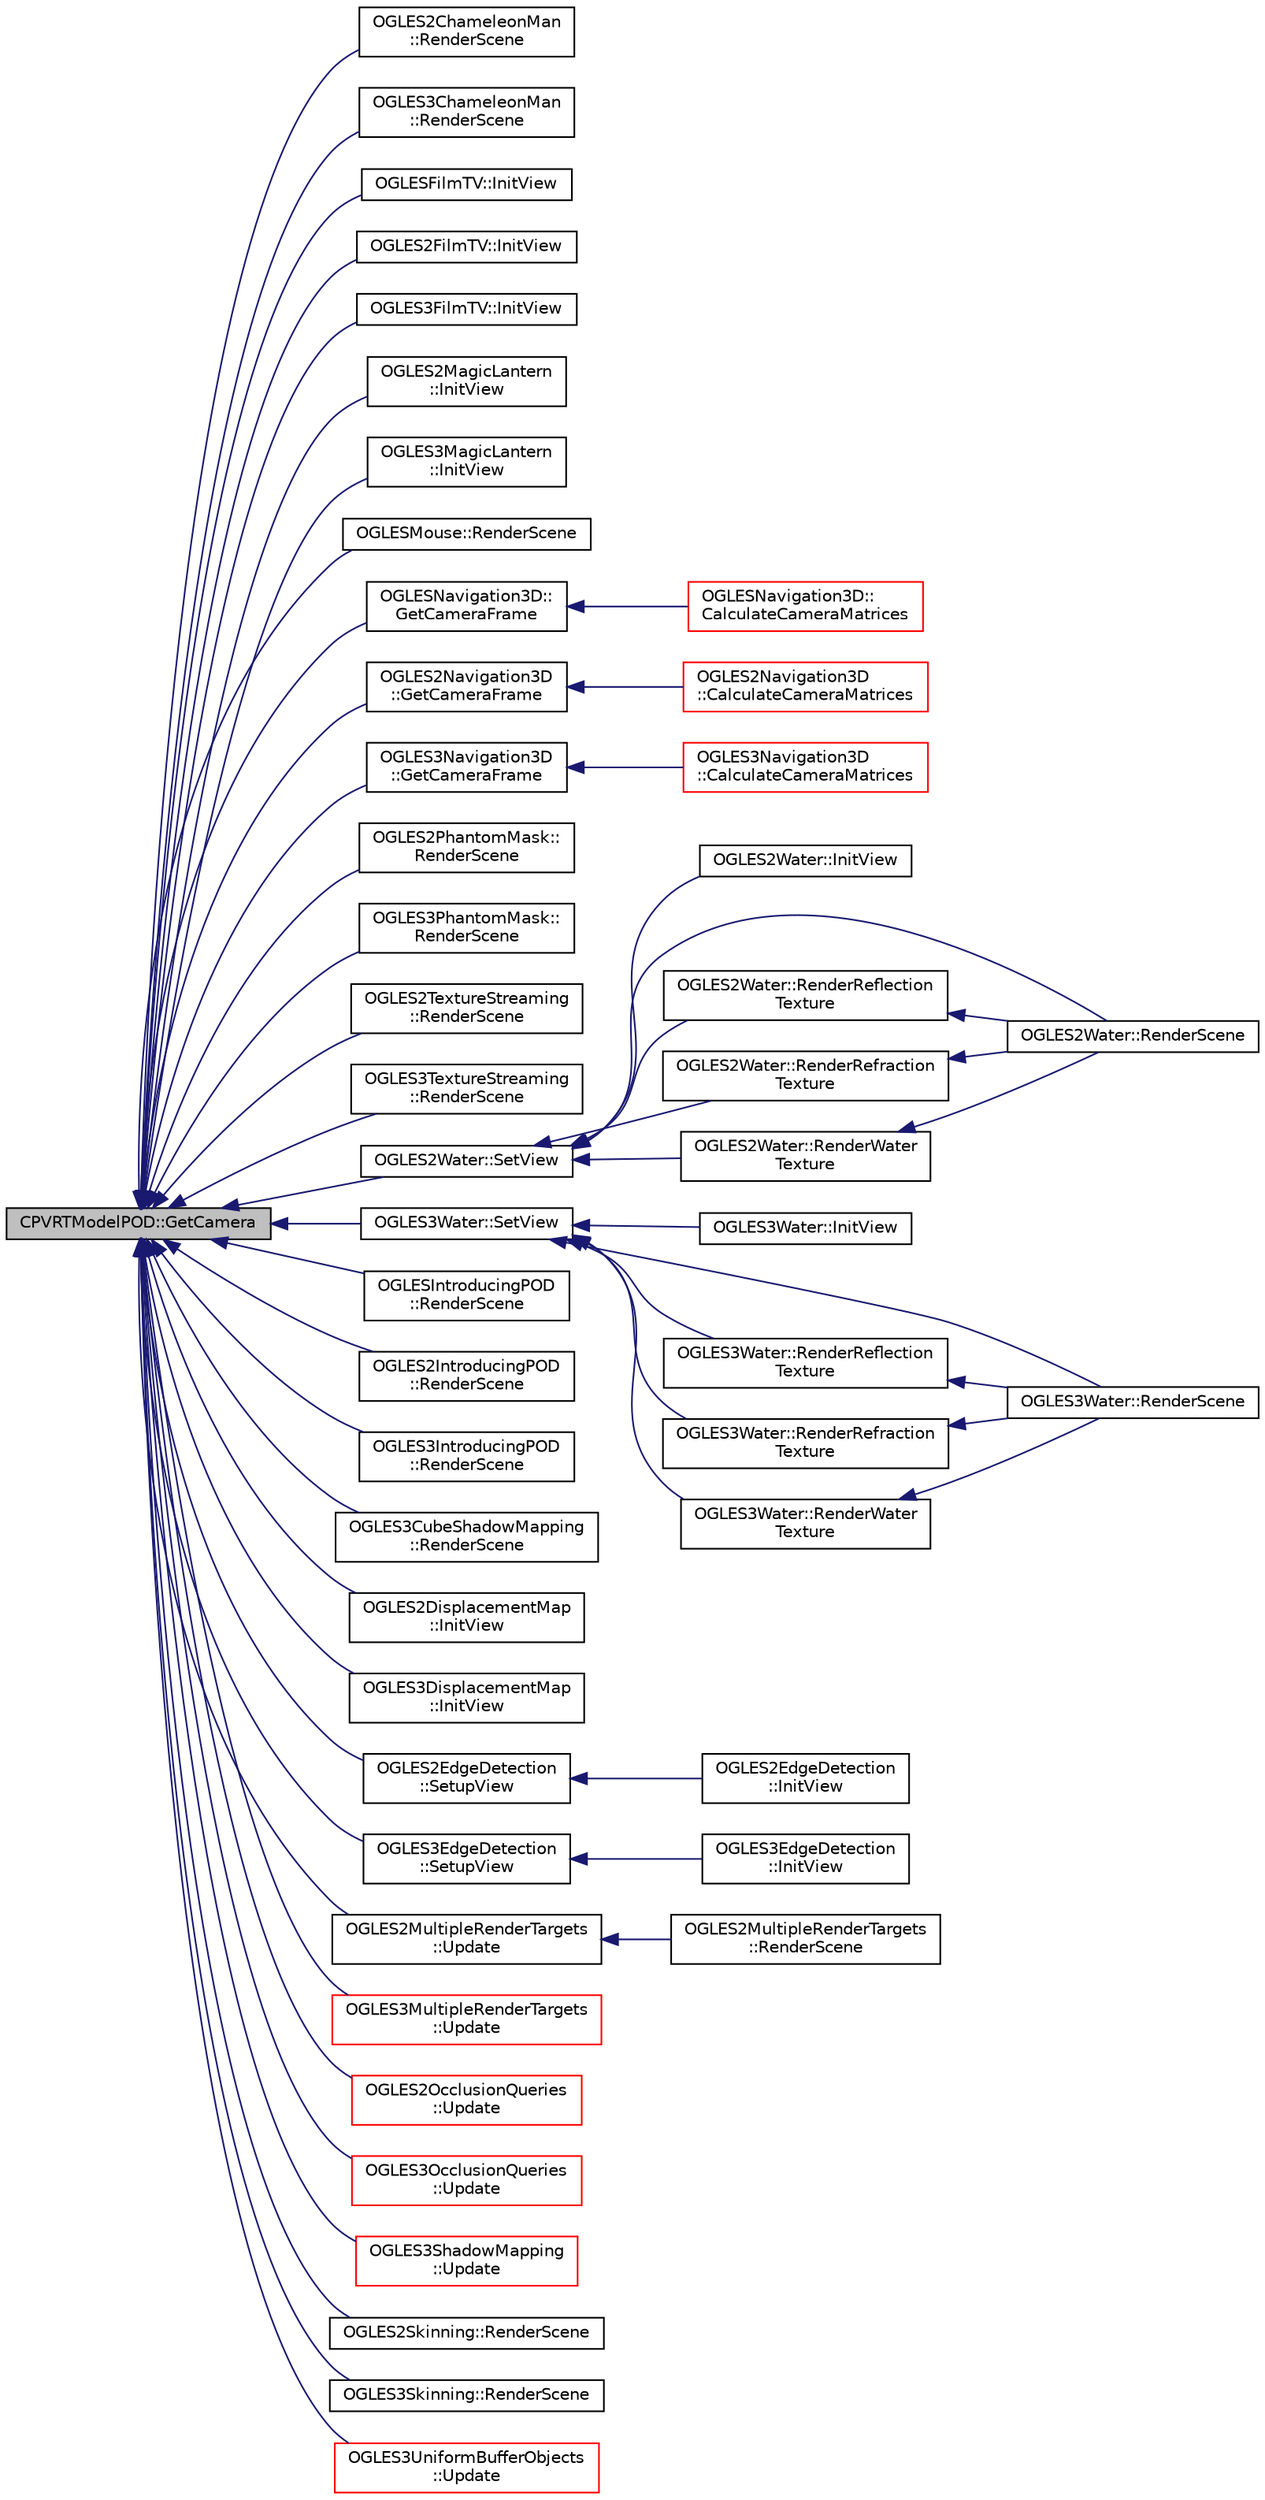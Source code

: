 digraph "CPVRTModelPOD::GetCamera"
{
  edge [fontname="Helvetica",fontsize="10",labelfontname="Helvetica",labelfontsize="10"];
  node [fontname="Helvetica",fontsize="10",shape=record];
  rankdir="LR";
  Node1 [label="CPVRTModelPOD::GetCamera",height=0.2,width=0.4,color="black", fillcolor="grey75", style="filled", fontcolor="black"];
  Node1 -> Node2 [dir="back",color="midnightblue",fontsize="10",style="solid"];
  Node2 [label="OGLES2ChameleonMan\l::RenderScene",height=0.2,width=0.4,color="black", fillcolor="white", style="filled",URL="$class_o_g_l_e_s2_chameleon_man.html#a4e2c16c18f3f2292ac404284ba3defb8"];
  Node1 -> Node3 [dir="back",color="midnightblue",fontsize="10",style="solid"];
  Node3 [label="OGLES3ChameleonMan\l::RenderScene",height=0.2,width=0.4,color="black", fillcolor="white", style="filled",URL="$class_o_g_l_e_s3_chameleon_man.html#a1dd55c368e019d3d6c95eb30070182d6"];
  Node1 -> Node4 [dir="back",color="midnightblue",fontsize="10",style="solid"];
  Node4 [label="OGLESFilmTV::InitView",height=0.2,width=0.4,color="black", fillcolor="white", style="filled",URL="$class_o_g_l_e_s_film_t_v.html#a1ea5268db0b745d827dde1ecc543a08b"];
  Node1 -> Node5 [dir="back",color="midnightblue",fontsize="10",style="solid"];
  Node5 [label="OGLES2FilmTV::InitView",height=0.2,width=0.4,color="black", fillcolor="white", style="filled",URL="$class_o_g_l_e_s2_film_t_v.html#a6641a9c6654e329a4bb71e235b614b00"];
  Node1 -> Node6 [dir="back",color="midnightblue",fontsize="10",style="solid"];
  Node6 [label="OGLES3FilmTV::InitView",height=0.2,width=0.4,color="black", fillcolor="white", style="filled",URL="$class_o_g_l_e_s3_film_t_v.html#aa18bf366e621fd15d5e970f833baabae"];
  Node1 -> Node7 [dir="back",color="midnightblue",fontsize="10",style="solid"];
  Node7 [label="OGLES2MagicLantern\l::InitView",height=0.2,width=0.4,color="black", fillcolor="white", style="filled",URL="$class_o_g_l_e_s2_magic_lantern.html#ad816c13d43fda876acf6ffda709b4b33"];
  Node1 -> Node8 [dir="back",color="midnightblue",fontsize="10",style="solid"];
  Node8 [label="OGLES3MagicLantern\l::InitView",height=0.2,width=0.4,color="black", fillcolor="white", style="filled",URL="$class_o_g_l_e_s3_magic_lantern.html#a09dcab3677a281ee9fee65979df5a672"];
  Node1 -> Node9 [dir="back",color="midnightblue",fontsize="10",style="solid"];
  Node9 [label="OGLESMouse::RenderScene",height=0.2,width=0.4,color="black", fillcolor="white", style="filled",URL="$class_o_g_l_e_s_mouse.html#a5b0de73d18f07db23e661851f150678e"];
  Node1 -> Node10 [dir="back",color="midnightblue",fontsize="10",style="solid"];
  Node10 [label="OGLESNavigation3D::\lGetCameraFrame",height=0.2,width=0.4,color="black", fillcolor="white", style="filled",URL="$class_o_g_l_e_s_navigation3_d.html#aa381b95cd32b33a774e0829c1e66fdc4"];
  Node10 -> Node11 [dir="back",color="midnightblue",fontsize="10",style="solid"];
  Node11 [label="OGLESNavigation3D::\lCalculateCameraMatrices",height=0.2,width=0.4,color="red", fillcolor="white", style="filled",URL="$class_o_g_l_e_s_navigation3_d.html#a2ca2fcdfe9bf3b5e6478610c2ff88773"];
  Node1 -> Node12 [dir="back",color="midnightblue",fontsize="10",style="solid"];
  Node12 [label="OGLES2Navigation3D\l::GetCameraFrame",height=0.2,width=0.4,color="black", fillcolor="white", style="filled",URL="$class_o_g_l_e_s2_navigation3_d.html#aa70cd0b48250be3581eb8fee4b5fe43d"];
  Node12 -> Node13 [dir="back",color="midnightblue",fontsize="10",style="solid"];
  Node13 [label="OGLES2Navigation3D\l::CalculateCameraMatrices",height=0.2,width=0.4,color="red", fillcolor="white", style="filled",URL="$class_o_g_l_e_s2_navigation3_d.html#af4778c03d6a29279d2a279a095d21514"];
  Node1 -> Node14 [dir="back",color="midnightblue",fontsize="10",style="solid"];
  Node14 [label="OGLES3Navigation3D\l::GetCameraFrame",height=0.2,width=0.4,color="black", fillcolor="white", style="filled",URL="$class_o_g_l_e_s3_navigation3_d.html#a03399eaea0725f9a6c81735610b789c7"];
  Node14 -> Node15 [dir="back",color="midnightblue",fontsize="10",style="solid"];
  Node15 [label="OGLES3Navigation3D\l::CalculateCameraMatrices",height=0.2,width=0.4,color="red", fillcolor="white", style="filled",URL="$class_o_g_l_e_s3_navigation3_d.html#aeb2ae2214c5eb66a4fa78d660489fd3f"];
  Node1 -> Node16 [dir="back",color="midnightblue",fontsize="10",style="solid"];
  Node16 [label="OGLES2PhantomMask::\lRenderScene",height=0.2,width=0.4,color="black", fillcolor="white", style="filled",URL="$class_o_g_l_e_s2_phantom_mask.html#a9e3f672b649742ff984a5d163fd451b7"];
  Node1 -> Node17 [dir="back",color="midnightblue",fontsize="10",style="solid"];
  Node17 [label="OGLES3PhantomMask::\lRenderScene",height=0.2,width=0.4,color="black", fillcolor="white", style="filled",URL="$class_o_g_l_e_s3_phantom_mask.html#a6502d50a11f80c12da1eb4f75f7af361"];
  Node1 -> Node18 [dir="back",color="midnightblue",fontsize="10",style="solid"];
  Node18 [label="OGLES2TextureStreaming\l::RenderScene",height=0.2,width=0.4,color="black", fillcolor="white", style="filled",URL="$class_o_g_l_e_s2_texture_streaming.html#a81a864d5dba20e3eb1093f596fcc2add"];
  Node1 -> Node19 [dir="back",color="midnightblue",fontsize="10",style="solid"];
  Node19 [label="OGLES3TextureStreaming\l::RenderScene",height=0.2,width=0.4,color="black", fillcolor="white", style="filled",URL="$class_o_g_l_e_s3_texture_streaming.html#a8ceea3c9b7b714c3bc7fb30b267c3aed"];
  Node1 -> Node20 [dir="back",color="midnightblue",fontsize="10",style="solid"];
  Node20 [label="OGLES2Water::SetView",height=0.2,width=0.4,color="black", fillcolor="white", style="filled",URL="$class_o_g_l_e_s2_water.html#a572a0d669a41b60e5e9a9c2c7107b905"];
  Node20 -> Node21 [dir="back",color="midnightblue",fontsize="10",style="solid"];
  Node21 [label="OGLES2Water::InitView",height=0.2,width=0.4,color="black", fillcolor="white", style="filled",URL="$class_o_g_l_e_s2_water.html#a2da566592e1831ed3d9b4b2d0b400105"];
  Node20 -> Node22 [dir="back",color="midnightblue",fontsize="10",style="solid"];
  Node22 [label="OGLES2Water::RenderScene",height=0.2,width=0.4,color="black", fillcolor="white", style="filled",URL="$class_o_g_l_e_s2_water.html#a43aedbce04a12af28c9dce20c4acfe40"];
  Node20 -> Node23 [dir="back",color="midnightblue",fontsize="10",style="solid"];
  Node23 [label="OGLES2Water::RenderReflection\lTexture",height=0.2,width=0.4,color="black", fillcolor="white", style="filled",URL="$class_o_g_l_e_s2_water.html#ac2987db0778ff9b541c419398da933c0"];
  Node23 -> Node22 [dir="back",color="midnightblue",fontsize="10",style="solid"];
  Node20 -> Node24 [dir="back",color="midnightblue",fontsize="10",style="solid"];
  Node24 [label="OGLES2Water::RenderRefraction\lTexture",height=0.2,width=0.4,color="black", fillcolor="white", style="filled",URL="$class_o_g_l_e_s2_water.html#abb62ed9339c576db98486bf882f65f56"];
  Node24 -> Node22 [dir="back",color="midnightblue",fontsize="10",style="solid"];
  Node20 -> Node25 [dir="back",color="midnightblue",fontsize="10",style="solid"];
  Node25 [label="OGLES2Water::RenderWater\lTexture",height=0.2,width=0.4,color="black", fillcolor="white", style="filled",URL="$class_o_g_l_e_s2_water.html#aac2a076786e867e30278e5854afeaa23"];
  Node25 -> Node22 [dir="back",color="midnightblue",fontsize="10",style="solid"];
  Node1 -> Node26 [dir="back",color="midnightblue",fontsize="10",style="solid"];
  Node26 [label="OGLES3Water::SetView",height=0.2,width=0.4,color="black", fillcolor="white", style="filled",URL="$class_o_g_l_e_s3_water.html#a3ef2b92aa2c942fca58dd5195ba2a48c"];
  Node26 -> Node27 [dir="back",color="midnightblue",fontsize="10",style="solid"];
  Node27 [label="OGLES3Water::InitView",height=0.2,width=0.4,color="black", fillcolor="white", style="filled",URL="$class_o_g_l_e_s3_water.html#a25e025258e7aa9898269ba644ded3dd5"];
  Node26 -> Node28 [dir="back",color="midnightblue",fontsize="10",style="solid"];
  Node28 [label="OGLES3Water::RenderScene",height=0.2,width=0.4,color="black", fillcolor="white", style="filled",URL="$class_o_g_l_e_s3_water.html#aeab9e7a6214b0b72691879ad5d5584ad"];
  Node26 -> Node29 [dir="back",color="midnightblue",fontsize="10",style="solid"];
  Node29 [label="OGLES3Water::RenderReflection\lTexture",height=0.2,width=0.4,color="black", fillcolor="white", style="filled",URL="$class_o_g_l_e_s3_water.html#ac7bbade3e3a4e1a4faf5881e587a4a03"];
  Node29 -> Node28 [dir="back",color="midnightblue",fontsize="10",style="solid"];
  Node26 -> Node30 [dir="back",color="midnightblue",fontsize="10",style="solid"];
  Node30 [label="OGLES3Water::RenderRefraction\lTexture",height=0.2,width=0.4,color="black", fillcolor="white", style="filled",URL="$class_o_g_l_e_s3_water.html#a82d3d0aaaa0ab9cb96ccbecbb9c3d5d7"];
  Node30 -> Node28 [dir="back",color="midnightblue",fontsize="10",style="solid"];
  Node26 -> Node31 [dir="back",color="midnightblue",fontsize="10",style="solid"];
  Node31 [label="OGLES3Water::RenderWater\lTexture",height=0.2,width=0.4,color="black", fillcolor="white", style="filled",URL="$class_o_g_l_e_s3_water.html#a4c980acbf527a3d7b67a69147098fcf0"];
  Node31 -> Node28 [dir="back",color="midnightblue",fontsize="10",style="solid"];
  Node1 -> Node32 [dir="back",color="midnightblue",fontsize="10",style="solid"];
  Node32 [label="OGLESIntroducingPOD\l::RenderScene",height=0.2,width=0.4,color="black", fillcolor="white", style="filled",URL="$class_o_g_l_e_s_introducing_p_o_d.html#a7eb8b367f70796cc16ca7579dc162c51"];
  Node1 -> Node33 [dir="back",color="midnightblue",fontsize="10",style="solid"];
  Node33 [label="OGLES2IntroducingPOD\l::RenderScene",height=0.2,width=0.4,color="black", fillcolor="white", style="filled",URL="$class_o_g_l_e_s2_introducing_p_o_d.html#aaba65154e5c3b890a80be26c0a3d3b42"];
  Node1 -> Node34 [dir="back",color="midnightblue",fontsize="10",style="solid"];
  Node34 [label="OGLES3IntroducingPOD\l::RenderScene",height=0.2,width=0.4,color="black", fillcolor="white", style="filled",URL="$class_o_g_l_e_s3_introducing_p_o_d.html#a7a23ded9eef171ef22f19791060fb87d"];
  Node1 -> Node35 [dir="back",color="midnightblue",fontsize="10",style="solid"];
  Node35 [label="OGLES3CubeShadowMapping\l::RenderScene",height=0.2,width=0.4,color="black", fillcolor="white", style="filled",URL="$class_o_g_l_e_s3_cube_shadow_mapping.html#a50a81ba795876d9992655ac6f02019d6"];
  Node1 -> Node36 [dir="back",color="midnightblue",fontsize="10",style="solid"];
  Node36 [label="OGLES2DisplacementMap\l::InitView",height=0.2,width=0.4,color="black", fillcolor="white", style="filled",URL="$class_o_g_l_e_s2_displacement_map.html#a8234a56461c3ade780e4454b060d8cdc"];
  Node1 -> Node37 [dir="back",color="midnightblue",fontsize="10",style="solid"];
  Node37 [label="OGLES3DisplacementMap\l::InitView",height=0.2,width=0.4,color="black", fillcolor="white", style="filled",URL="$class_o_g_l_e_s3_displacement_map.html#a5493a4bba670b6d7cf926468b0a2a18f"];
  Node1 -> Node38 [dir="back",color="midnightblue",fontsize="10",style="solid"];
  Node38 [label="OGLES2EdgeDetection\l::SetupView",height=0.2,width=0.4,color="black", fillcolor="white", style="filled",URL="$class_o_g_l_e_s2_edge_detection.html#a98694ab38268b5d699f02e53cbec229f"];
  Node38 -> Node39 [dir="back",color="midnightblue",fontsize="10",style="solid"];
  Node39 [label="OGLES2EdgeDetection\l::InitView",height=0.2,width=0.4,color="black", fillcolor="white", style="filled",URL="$class_o_g_l_e_s2_edge_detection.html#a610f01aa1c6bb1ddca875e2faa381d3e"];
  Node1 -> Node40 [dir="back",color="midnightblue",fontsize="10",style="solid"];
  Node40 [label="OGLES3EdgeDetection\l::SetupView",height=0.2,width=0.4,color="black", fillcolor="white", style="filled",URL="$class_o_g_l_e_s3_edge_detection.html#a25890cacb4e3b9cd75193851fefda205"];
  Node40 -> Node41 [dir="back",color="midnightblue",fontsize="10",style="solid"];
  Node41 [label="OGLES3EdgeDetection\l::InitView",height=0.2,width=0.4,color="black", fillcolor="white", style="filled",URL="$class_o_g_l_e_s3_edge_detection.html#aceba315d85b9e702425aec86f7d6d1ba"];
  Node1 -> Node42 [dir="back",color="midnightblue",fontsize="10",style="solid"];
  Node42 [label="OGLES2MultipleRenderTargets\l::Update",height=0.2,width=0.4,color="black", fillcolor="white", style="filled",URL="$class_o_g_l_e_s2_multiple_render_targets.html#a01c031bc1645268ac58c1570559f7402"];
  Node42 -> Node43 [dir="back",color="midnightblue",fontsize="10",style="solid"];
  Node43 [label="OGLES2MultipleRenderTargets\l::RenderScene",height=0.2,width=0.4,color="black", fillcolor="white", style="filled",URL="$class_o_g_l_e_s2_multiple_render_targets.html#a63726e5b36a4e95b554e0d3c985a34fe"];
  Node1 -> Node44 [dir="back",color="midnightblue",fontsize="10",style="solid"];
  Node44 [label="OGLES3MultipleRenderTargets\l::Update",height=0.2,width=0.4,color="red", fillcolor="white", style="filled",URL="$class_o_g_l_e_s3_multiple_render_targets.html#ad62b745b09d55c5385c912e174b886f3"];
  Node1 -> Node45 [dir="back",color="midnightblue",fontsize="10",style="solid"];
  Node45 [label="OGLES2OcclusionQueries\l::Update",height=0.2,width=0.4,color="red", fillcolor="white", style="filled",URL="$class_o_g_l_e_s2_occlusion_queries.html#a723cf4c71acaf04ce0cfcb184c1b6dd9"];
  Node1 -> Node46 [dir="back",color="midnightblue",fontsize="10",style="solid"];
  Node46 [label="OGLES3OcclusionQueries\l::Update",height=0.2,width=0.4,color="red", fillcolor="white", style="filled",URL="$class_o_g_l_e_s3_occlusion_queries.html#a2941aa3703784473ef54026127aff17e"];
  Node1 -> Node47 [dir="back",color="midnightblue",fontsize="10",style="solid"];
  Node47 [label="OGLES3ShadowMapping\l::Update",height=0.2,width=0.4,color="red", fillcolor="white", style="filled",URL="$class_o_g_l_e_s3_shadow_mapping.html#a31c4ddf1d08a8137f7fa6f923d5ccf18"];
  Node1 -> Node48 [dir="back",color="midnightblue",fontsize="10",style="solid"];
  Node48 [label="OGLES2Skinning::RenderScene",height=0.2,width=0.4,color="black", fillcolor="white", style="filled",URL="$class_o_g_l_e_s2_skinning.html#ae4c74f6b2934eb7ba613f76d2d88e5e1"];
  Node1 -> Node49 [dir="back",color="midnightblue",fontsize="10",style="solid"];
  Node49 [label="OGLES3Skinning::RenderScene",height=0.2,width=0.4,color="black", fillcolor="white", style="filled",URL="$class_o_g_l_e_s3_skinning.html#a493b22c9b5ab107d183e4c087c3dc1ba"];
  Node1 -> Node50 [dir="back",color="midnightblue",fontsize="10",style="solid"];
  Node50 [label="OGLES3UniformBufferObjects\l::Update",height=0.2,width=0.4,color="red", fillcolor="white", style="filled",URL="$class_o_g_l_e_s3_uniform_buffer_objects.html#afcda4731fea94a3db92d5e58455ec3c7"];
}
